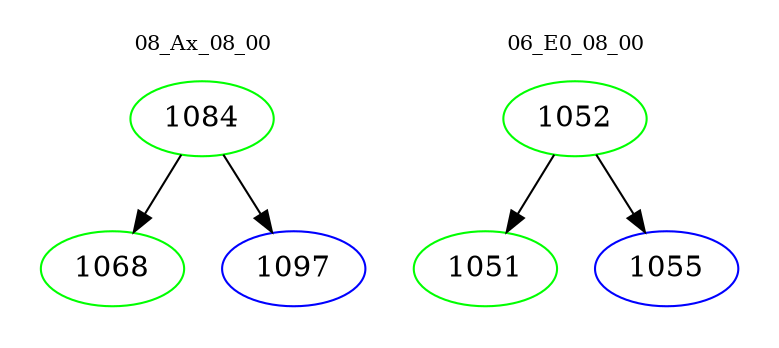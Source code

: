 digraph{
subgraph cluster_0 {
color = white
label = "08_Ax_08_00";
fontsize=10;
T0_1084 [label="1084", color="green"]
T0_1084 -> T0_1068 [color="black"]
T0_1068 [label="1068", color="green"]
T0_1084 -> T0_1097 [color="black"]
T0_1097 [label="1097", color="blue"]
}
subgraph cluster_1 {
color = white
label = "06_E0_08_00";
fontsize=10;
T1_1052 [label="1052", color="green"]
T1_1052 -> T1_1051 [color="black"]
T1_1051 [label="1051", color="green"]
T1_1052 -> T1_1055 [color="black"]
T1_1055 [label="1055", color="blue"]
}
}
